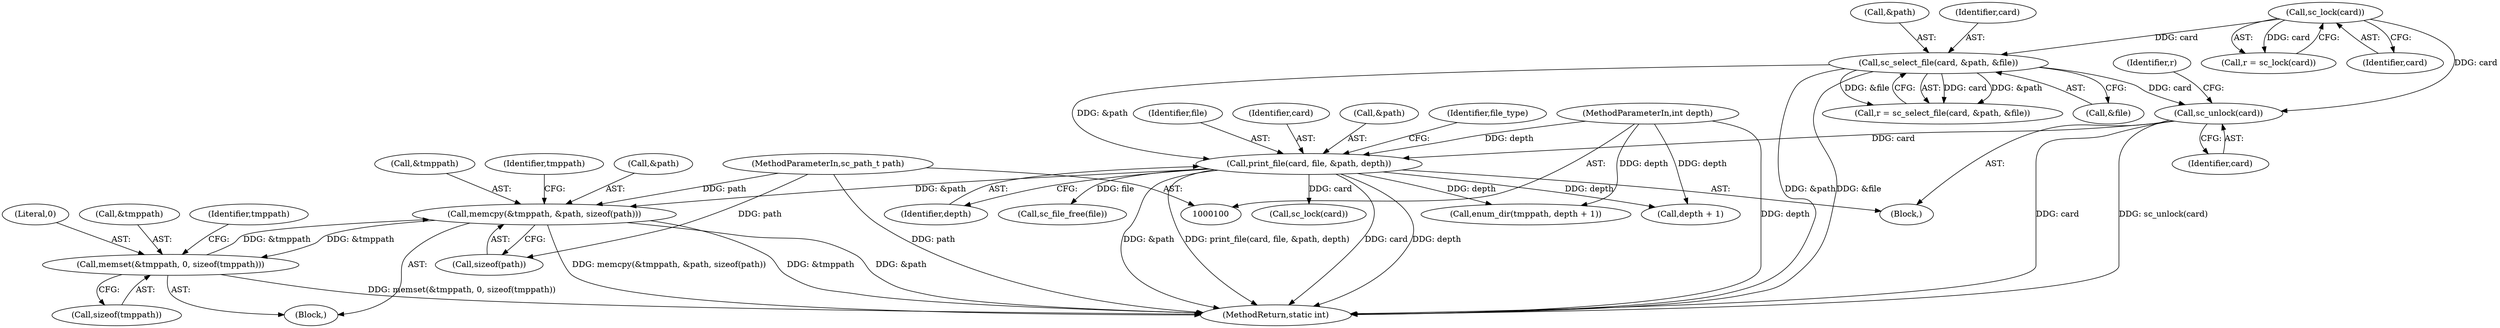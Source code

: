 digraph "0_OpenSC_8fe377e93b4b56060e5bbfb6f3142ceaeca744fa_22@API" {
"1000212" [label="(Call,memcpy(&tmppath, &path, sizeof(path)))"];
"1000206" [label="(Call,memset(&tmppath, 0, sizeof(tmppath)))"];
"1000212" [label="(Call,memcpy(&tmppath, &path, sizeof(path)))"];
"1000136" [label="(Call,print_file(card, file, &path, depth))"];
"1000124" [label="(Call,sc_unlock(card))"];
"1000118" [label="(Call,sc_select_file(card, &path, &file))"];
"1000110" [label="(Call,sc_lock(card))"];
"1000102" [label="(MethodParameterIn,int depth)"];
"1000101" [label="(MethodParameterIn,sc_path_t path)"];
"1000108" [label="(Call,r = sc_lock(card))"];
"1000116" [label="(Call,r = sc_select_file(card, &path, &file))"];
"1000206" [label="(Call,memset(&tmppath, 0, sizeof(tmppath)))"];
"1000111" [label="(Identifier,card)"];
"1000125" [label="(Identifier,card)"];
"1000138" [label="(Identifier,file)"];
"1000102" [label="(MethodParameterIn,int depth)"];
"1000204" [label="(Block,)"];
"1000101" [label="(MethodParameterIn,sc_path_t path)"];
"1000157" [label="(Call,sc_lock(card))"];
"1000136" [label="(Call,print_file(card, file, &path, depth))"];
"1000120" [label="(Call,&path)"];
"1000110" [label="(Call,sc_lock(card))"];
"1000127" [label="(Identifier,r)"];
"1000212" [label="(Call,memcpy(&tmppath, &path, sizeof(path)))"];
"1000119" [label="(Identifier,card)"];
"1000240" [label="(Call,depth + 1)"];
"1000124" [label="(Call,sc_unlock(card))"];
"1000213" [label="(Call,&tmppath)"];
"1000207" [label="(Call,&tmppath)"];
"1000141" [label="(Identifier,depth)"];
"1000118" [label="(Call,sc_select_file(card, &path, &file))"];
"1000147" [label="(Call,sc_file_free(file))"];
"1000137" [label="(Identifier,card)"];
"1000238" [label="(Call,enum_dir(tmppath, depth + 1))"];
"1000222" [label="(Identifier,tmppath)"];
"1000217" [label="(Call,sizeof(path))"];
"1000210" [label="(Call,sizeof(tmppath))"];
"1000214" [label="(Identifier,tmppath)"];
"1000245" [label="(MethodReturn,static int)"];
"1000209" [label="(Literal,0)"];
"1000139" [label="(Call,&path)"];
"1000122" [label="(Call,&file)"];
"1000103" [label="(Block,)"];
"1000143" [label="(Identifier,file_type)"];
"1000215" [label="(Call,&path)"];
"1000212" -> "1000204"  [label="AST: "];
"1000212" -> "1000217"  [label="CFG: "];
"1000213" -> "1000212"  [label="AST: "];
"1000215" -> "1000212"  [label="AST: "];
"1000217" -> "1000212"  [label="AST: "];
"1000222" -> "1000212"  [label="CFG: "];
"1000212" -> "1000245"  [label="DDG: memcpy(&tmppath, &path, sizeof(path))"];
"1000212" -> "1000245"  [label="DDG: &tmppath"];
"1000212" -> "1000245"  [label="DDG: &path"];
"1000212" -> "1000206"  [label="DDG: &tmppath"];
"1000206" -> "1000212"  [label="DDG: &tmppath"];
"1000136" -> "1000212"  [label="DDG: &path"];
"1000101" -> "1000212"  [label="DDG: path"];
"1000206" -> "1000204"  [label="AST: "];
"1000206" -> "1000210"  [label="CFG: "];
"1000207" -> "1000206"  [label="AST: "];
"1000209" -> "1000206"  [label="AST: "];
"1000210" -> "1000206"  [label="AST: "];
"1000214" -> "1000206"  [label="CFG: "];
"1000206" -> "1000245"  [label="DDG: memset(&tmppath, 0, sizeof(tmppath))"];
"1000136" -> "1000103"  [label="AST: "];
"1000136" -> "1000141"  [label="CFG: "];
"1000137" -> "1000136"  [label="AST: "];
"1000138" -> "1000136"  [label="AST: "];
"1000139" -> "1000136"  [label="AST: "];
"1000141" -> "1000136"  [label="AST: "];
"1000143" -> "1000136"  [label="CFG: "];
"1000136" -> "1000245"  [label="DDG: card"];
"1000136" -> "1000245"  [label="DDG: depth"];
"1000136" -> "1000245"  [label="DDG: &path"];
"1000136" -> "1000245"  [label="DDG: print_file(card, file, &path, depth)"];
"1000124" -> "1000136"  [label="DDG: card"];
"1000118" -> "1000136"  [label="DDG: &path"];
"1000102" -> "1000136"  [label="DDG: depth"];
"1000136" -> "1000147"  [label="DDG: file"];
"1000136" -> "1000157"  [label="DDG: card"];
"1000136" -> "1000238"  [label="DDG: depth"];
"1000136" -> "1000240"  [label="DDG: depth"];
"1000124" -> "1000103"  [label="AST: "];
"1000124" -> "1000125"  [label="CFG: "];
"1000125" -> "1000124"  [label="AST: "];
"1000127" -> "1000124"  [label="CFG: "];
"1000124" -> "1000245"  [label="DDG: card"];
"1000124" -> "1000245"  [label="DDG: sc_unlock(card)"];
"1000118" -> "1000124"  [label="DDG: card"];
"1000110" -> "1000124"  [label="DDG: card"];
"1000118" -> "1000116"  [label="AST: "];
"1000118" -> "1000122"  [label="CFG: "];
"1000119" -> "1000118"  [label="AST: "];
"1000120" -> "1000118"  [label="AST: "];
"1000122" -> "1000118"  [label="AST: "];
"1000116" -> "1000118"  [label="CFG: "];
"1000118" -> "1000245"  [label="DDG: &path"];
"1000118" -> "1000245"  [label="DDG: &file"];
"1000118" -> "1000116"  [label="DDG: card"];
"1000118" -> "1000116"  [label="DDG: &path"];
"1000118" -> "1000116"  [label="DDG: &file"];
"1000110" -> "1000118"  [label="DDG: card"];
"1000110" -> "1000108"  [label="AST: "];
"1000110" -> "1000111"  [label="CFG: "];
"1000111" -> "1000110"  [label="AST: "];
"1000108" -> "1000110"  [label="CFG: "];
"1000110" -> "1000108"  [label="DDG: card"];
"1000102" -> "1000100"  [label="AST: "];
"1000102" -> "1000245"  [label="DDG: depth"];
"1000102" -> "1000238"  [label="DDG: depth"];
"1000102" -> "1000240"  [label="DDG: depth"];
"1000101" -> "1000100"  [label="AST: "];
"1000101" -> "1000245"  [label="DDG: path"];
"1000101" -> "1000217"  [label="DDG: path"];
}
